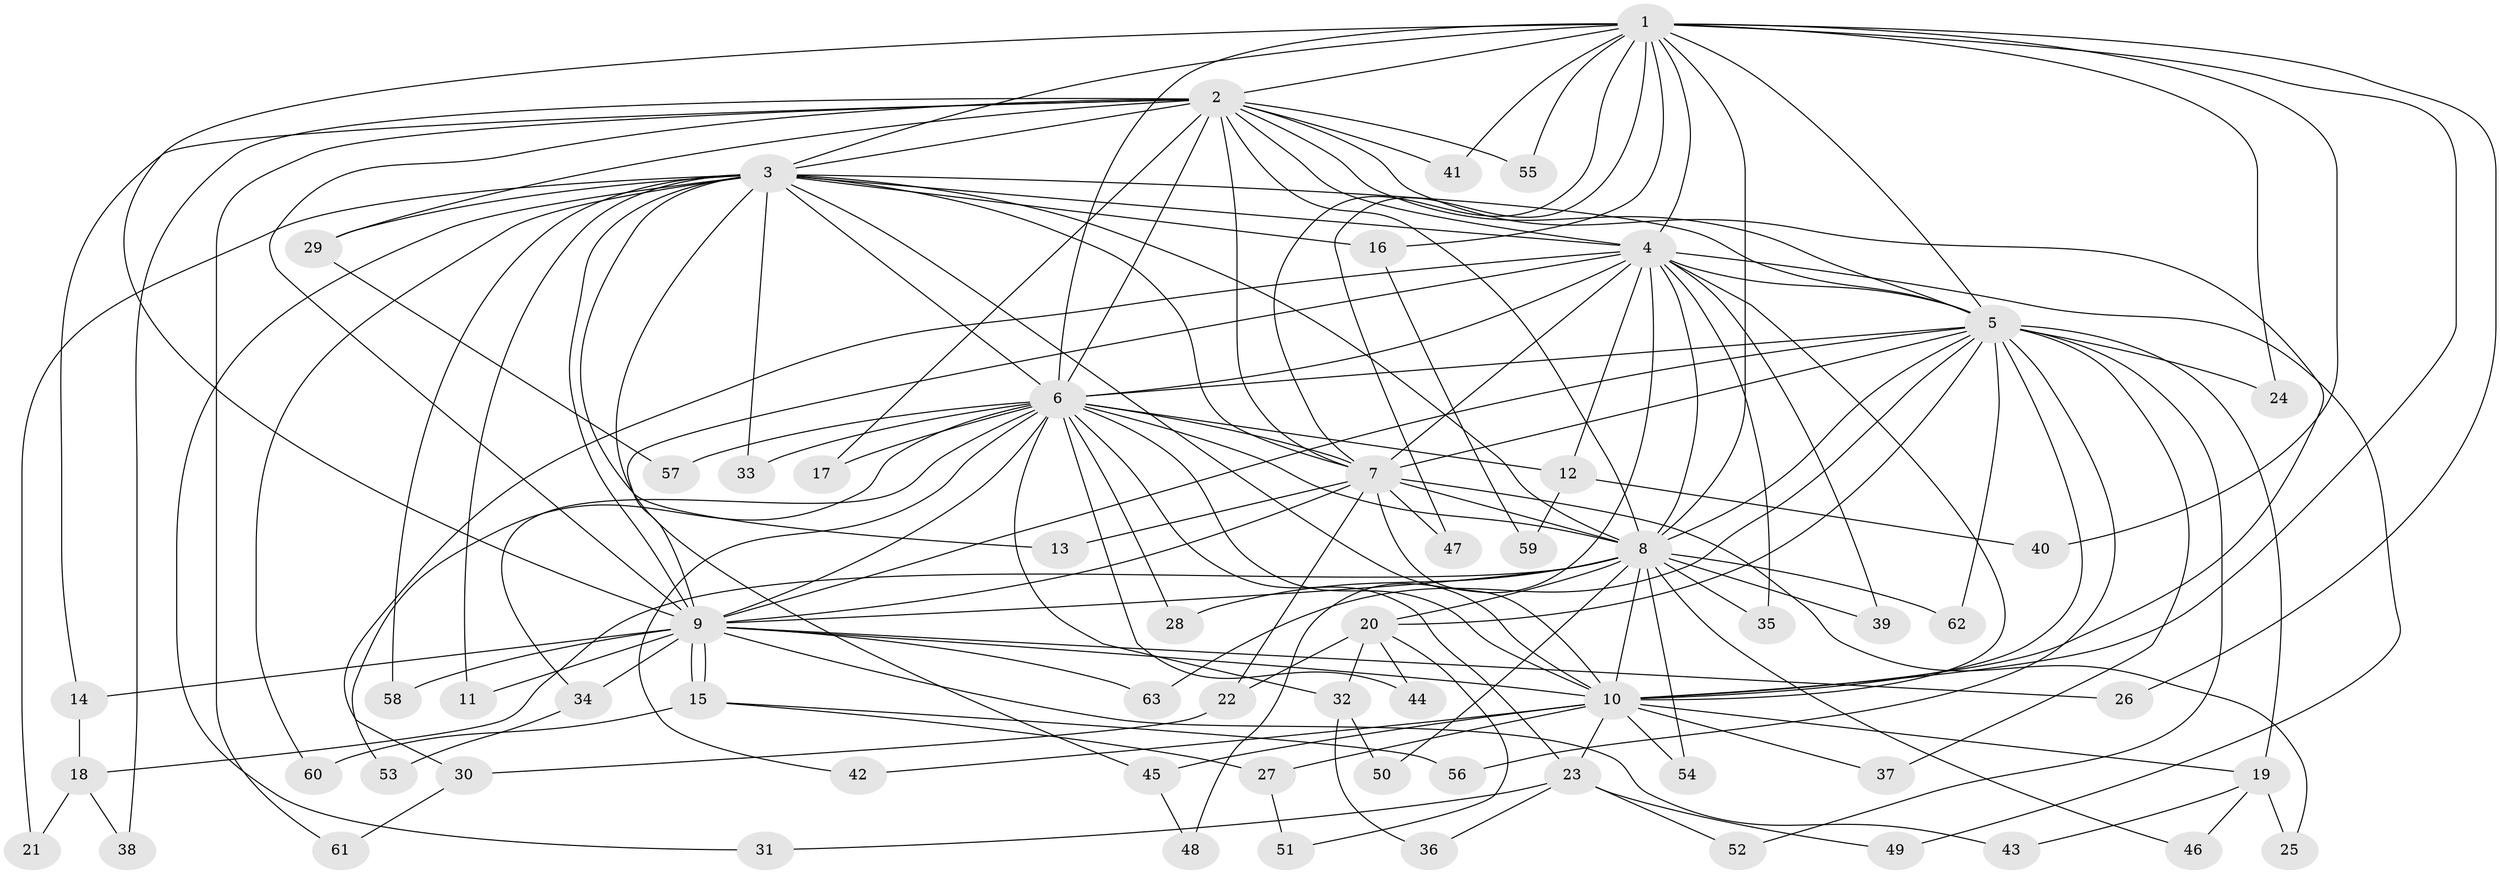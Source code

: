 // coarse degree distribution, {14: 0.02702702702702703, 15: 0.02702702702702703, 18: 0.02702702702702703, 1: 0.2702702702702703, 2: 0.43243243243243246, 4: 0.08108108108108109, 3: 0.08108108108108109, 5: 0.02702702702702703, 9: 0.02702702702702703}
// Generated by graph-tools (version 1.1) at 2025/48/03/04/25 21:48:22]
// undirected, 63 vertices, 151 edges
graph export_dot {
graph [start="1"]
  node [color=gray90,style=filled];
  1;
  2;
  3;
  4;
  5;
  6;
  7;
  8;
  9;
  10;
  11;
  12;
  13;
  14;
  15;
  16;
  17;
  18;
  19;
  20;
  21;
  22;
  23;
  24;
  25;
  26;
  27;
  28;
  29;
  30;
  31;
  32;
  33;
  34;
  35;
  36;
  37;
  38;
  39;
  40;
  41;
  42;
  43;
  44;
  45;
  46;
  47;
  48;
  49;
  50;
  51;
  52;
  53;
  54;
  55;
  56;
  57;
  58;
  59;
  60;
  61;
  62;
  63;
  1 -- 2;
  1 -- 3;
  1 -- 4;
  1 -- 5;
  1 -- 6;
  1 -- 7;
  1 -- 8;
  1 -- 9;
  1 -- 10;
  1 -- 16;
  1 -- 24;
  1 -- 26;
  1 -- 40;
  1 -- 41;
  1 -- 47;
  1 -- 55;
  2 -- 3;
  2 -- 4;
  2 -- 5;
  2 -- 6;
  2 -- 7;
  2 -- 8;
  2 -- 9;
  2 -- 10;
  2 -- 14;
  2 -- 17;
  2 -- 29;
  2 -- 38;
  2 -- 41;
  2 -- 55;
  2 -- 61;
  3 -- 4;
  3 -- 5;
  3 -- 6;
  3 -- 7;
  3 -- 8;
  3 -- 9;
  3 -- 10;
  3 -- 11;
  3 -- 13;
  3 -- 16;
  3 -- 21;
  3 -- 29;
  3 -- 31;
  3 -- 33;
  3 -- 45;
  3 -- 58;
  3 -- 60;
  4 -- 5;
  4 -- 6;
  4 -- 7;
  4 -- 8;
  4 -- 9;
  4 -- 10;
  4 -- 12;
  4 -- 30;
  4 -- 35;
  4 -- 39;
  4 -- 48;
  4 -- 49;
  5 -- 6;
  5 -- 7;
  5 -- 8;
  5 -- 9;
  5 -- 10;
  5 -- 19;
  5 -- 20;
  5 -- 24;
  5 -- 37;
  5 -- 52;
  5 -- 56;
  5 -- 62;
  5 -- 63;
  6 -- 7;
  6 -- 8;
  6 -- 9;
  6 -- 10;
  6 -- 12;
  6 -- 17;
  6 -- 23;
  6 -- 28;
  6 -- 32;
  6 -- 33;
  6 -- 34;
  6 -- 42;
  6 -- 44;
  6 -- 53;
  6 -- 57;
  7 -- 8;
  7 -- 9;
  7 -- 10;
  7 -- 13;
  7 -- 22;
  7 -- 25;
  7 -- 47;
  8 -- 9;
  8 -- 10;
  8 -- 18;
  8 -- 20;
  8 -- 28;
  8 -- 35;
  8 -- 39;
  8 -- 46;
  8 -- 50;
  8 -- 54;
  8 -- 62;
  9 -- 10;
  9 -- 11;
  9 -- 14;
  9 -- 15;
  9 -- 15;
  9 -- 26;
  9 -- 34;
  9 -- 43;
  9 -- 58;
  9 -- 63;
  10 -- 19;
  10 -- 23;
  10 -- 27;
  10 -- 37;
  10 -- 42;
  10 -- 45;
  10 -- 54;
  12 -- 40;
  12 -- 59;
  14 -- 18;
  15 -- 27;
  15 -- 56;
  15 -- 60;
  16 -- 59;
  18 -- 21;
  18 -- 38;
  19 -- 25;
  19 -- 43;
  19 -- 46;
  20 -- 22;
  20 -- 32;
  20 -- 44;
  20 -- 51;
  22 -- 30;
  23 -- 31;
  23 -- 36;
  23 -- 49;
  23 -- 52;
  27 -- 51;
  29 -- 57;
  30 -- 61;
  32 -- 36;
  32 -- 50;
  34 -- 53;
  45 -- 48;
}
